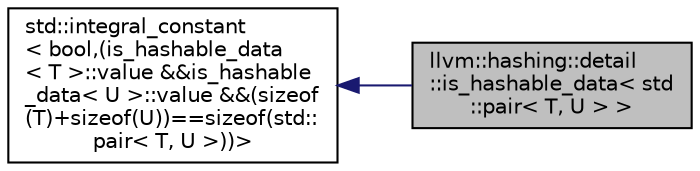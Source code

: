 digraph "llvm::hashing::detail::is_hashable_data&lt; std::pair&lt; T, U &gt; &gt;"
{
 // LATEX_PDF_SIZE
  bgcolor="transparent";
  edge [fontname="Helvetica",fontsize="10",labelfontname="Helvetica",labelfontsize="10"];
  node [fontname="Helvetica",fontsize="10",shape="box"];
  rankdir="LR";
  Node1 [label="llvm::hashing::detail\l::is_hashable_data\< std\l::pair\< T, U \> \>",height=0.2,width=0.4,color="black", fillcolor="grey75", style="filled", fontcolor="black",tooltip=" "];
  Node2 -> Node1 [dir="back",color="midnightblue",fontsize="10",style="solid",fontname="Helvetica"];
  Node2 [label="std::integral_constant\l\< bool,(is_hashable_data\l\< T \>::value &&is_hashable\l_data\< U \>::value &&(sizeof\l(T)+sizeof(U))==sizeof(std::\lpair\< T, U \>))\>",height=0.2,width=0.4,color="black",tooltip=" "];
}
